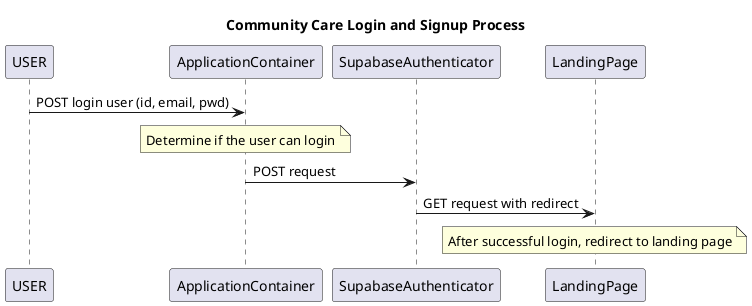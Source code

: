 @startuml

title Community Care Login and Signup Process

USER -> ApplicationContainer: POST login user (id, email, pwd)
note over ApplicationContainer: Determine if the user can login
ApplicationContainer -> SupabaseAuthenticator: POST request
SupabaseAuthenticator -> LandingPage: GET request with redirect
note over LandingPage: After successful login, redirect to landing page

@enduml


@startuml

USER -> ApplicationContainer: POST sign up user (id, email, pwd)
note over ApplicationContainer: Determine if the user can signup
ApplicationContainer -> SupabaseAuthenticator: POST request
SupabaseAuthenticator -> LandingPage: GET request with redirect
note over LandingPage: After successful login, redirect to landing page

@enduml

